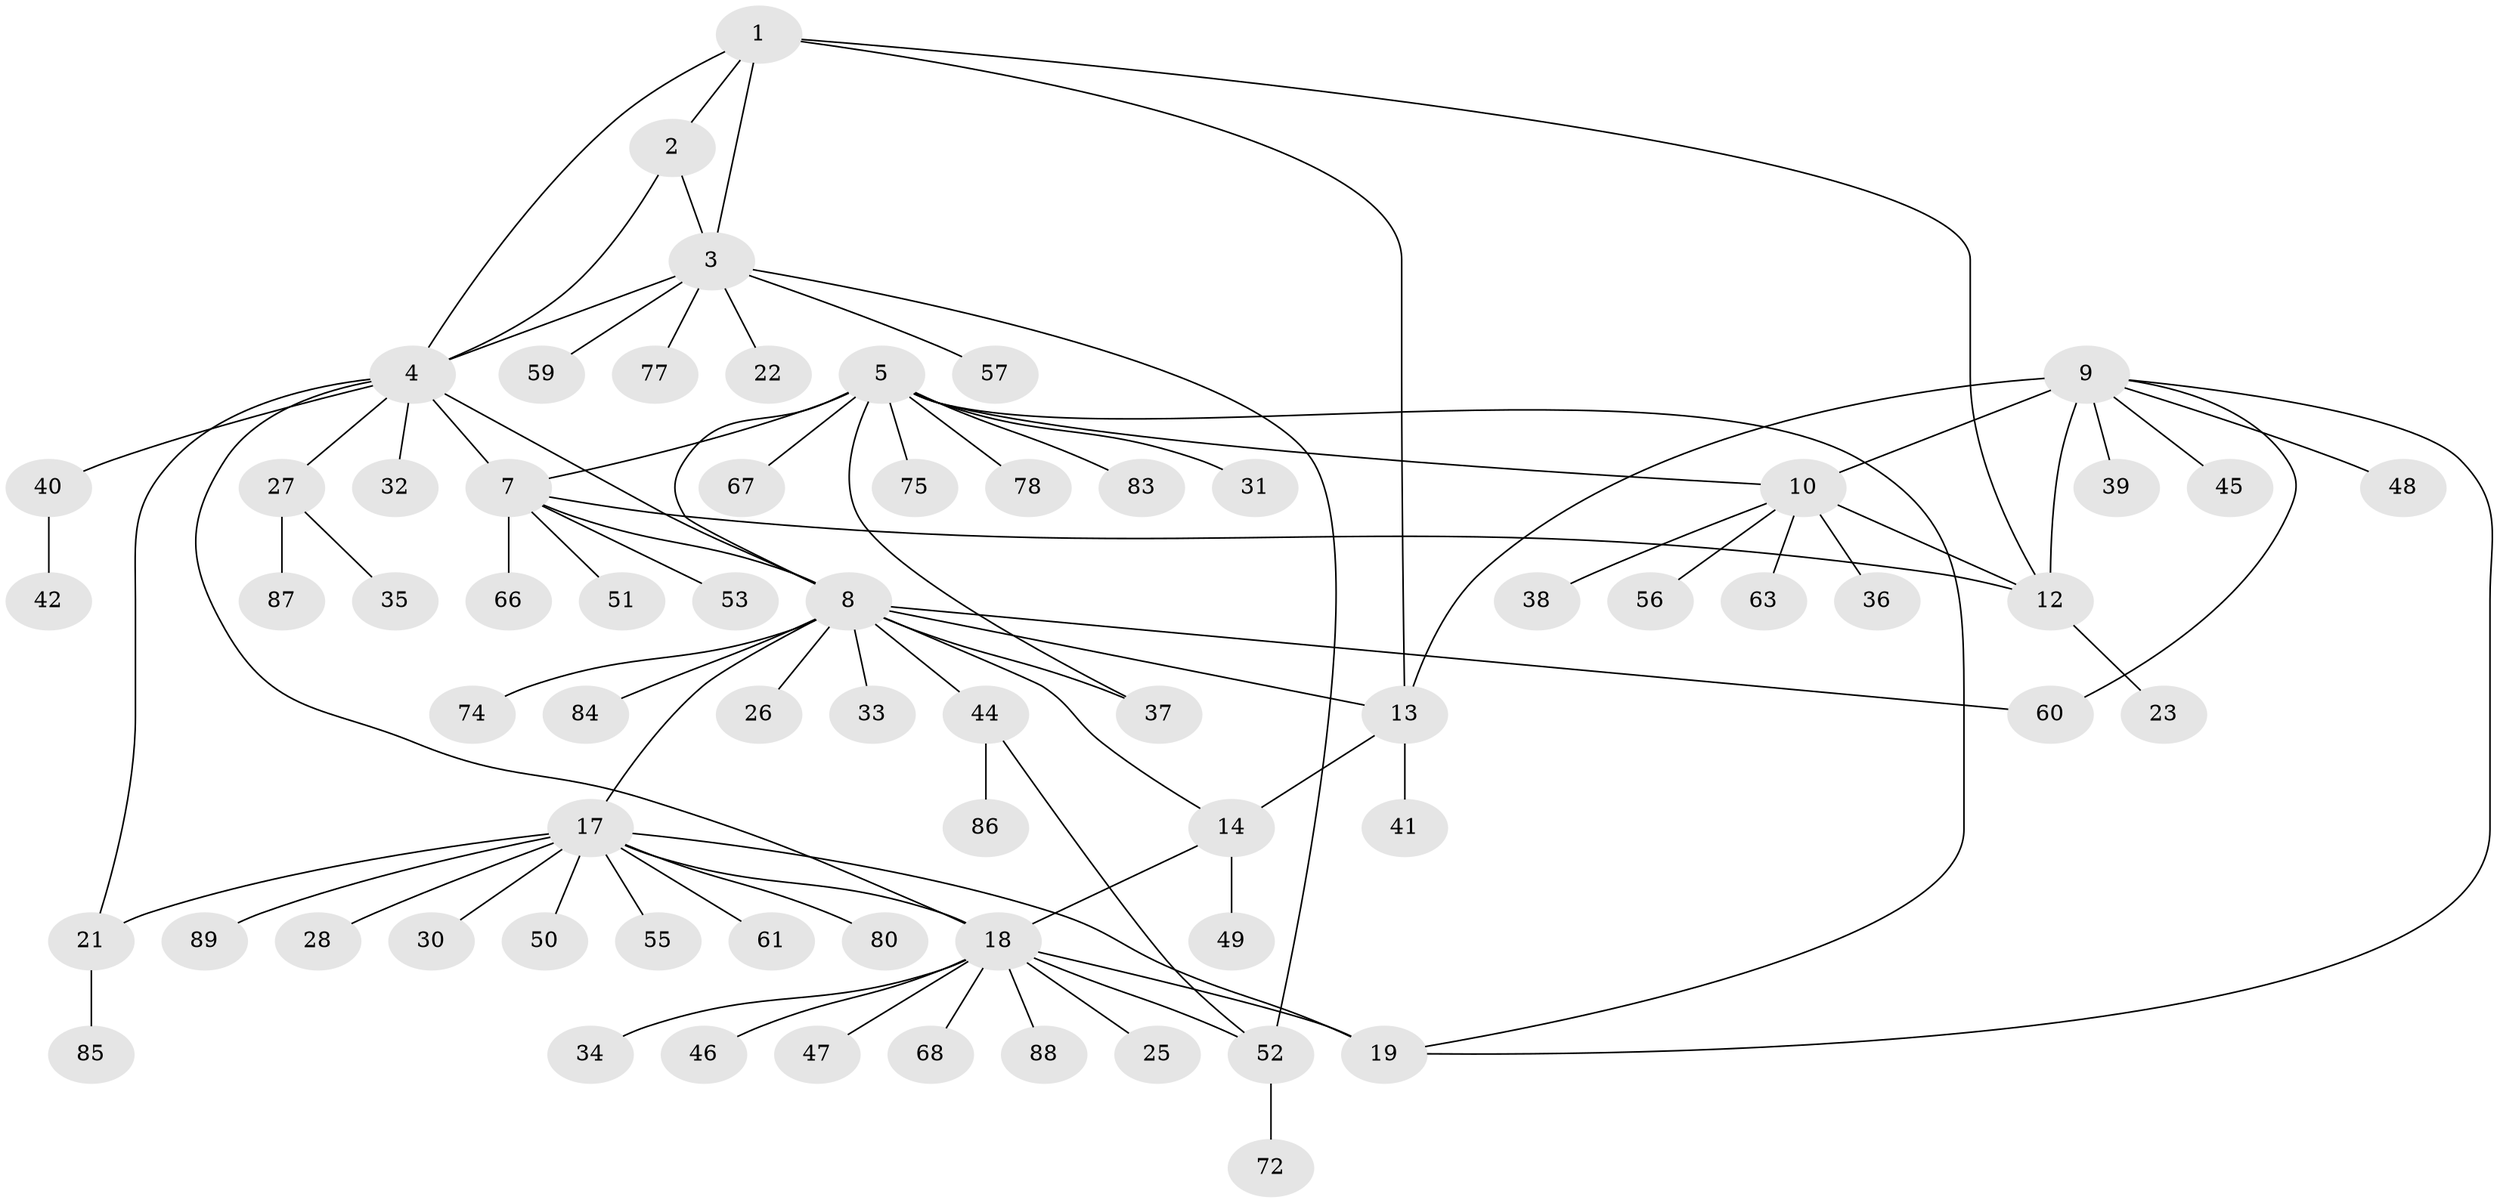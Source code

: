 // Generated by graph-tools (version 1.1) at 2025/24/03/03/25 07:24:16]
// undirected, 68 vertices, 88 edges
graph export_dot {
graph [start="1"]
  node [color=gray90,style=filled];
  1 [super="+62"];
  2;
  3 [super="+29"];
  4 [super="+82"];
  5 [super="+6"];
  7 [super="+24"];
  8 [super="+15"];
  9 [super="+11"];
  10 [super="+54"];
  12 [super="+81"];
  13 [super="+16"];
  14 [super="+58"];
  17 [super="+20"];
  18 [super="+73"];
  19;
  21 [super="+76"];
  22;
  23;
  25;
  26 [super="+79"];
  27 [super="+64"];
  28 [super="+43"];
  30;
  31;
  32;
  33;
  34;
  35;
  36 [super="+71"];
  37;
  38 [super="+69"];
  39;
  40;
  41;
  42;
  44 [super="+70"];
  45;
  46;
  47;
  48;
  49;
  50;
  51;
  52;
  53;
  55;
  56;
  57 [super="+65"];
  59;
  60;
  61;
  63;
  66;
  67;
  68;
  72;
  74;
  75;
  77;
  78;
  80;
  83;
  84;
  85;
  86;
  87;
  88;
  89;
  1 -- 2;
  1 -- 3;
  1 -- 4;
  1 -- 12;
  1 -- 13;
  2 -- 3;
  2 -- 4;
  3 -- 4;
  3 -- 22;
  3 -- 52;
  3 -- 57;
  3 -- 59;
  3 -- 77;
  4 -- 7;
  4 -- 18;
  4 -- 27;
  4 -- 32;
  4 -- 40;
  4 -- 8;
  4 -- 21;
  5 -- 7 [weight=2];
  5 -- 8 [weight=2];
  5 -- 19;
  5 -- 83;
  5 -- 67;
  5 -- 37;
  5 -- 10;
  5 -- 75;
  5 -- 78;
  5 -- 31;
  7 -- 8;
  7 -- 51;
  7 -- 53;
  7 -- 66;
  7 -- 12;
  8 -- 33;
  8 -- 37;
  8 -- 74;
  8 -- 44;
  8 -- 13 [weight=2];
  8 -- 14;
  8 -- 17;
  8 -- 84;
  8 -- 26;
  8 -- 60;
  9 -- 10 [weight=2];
  9 -- 12 [weight=2];
  9 -- 39;
  9 -- 45;
  9 -- 13;
  9 -- 48;
  9 -- 19;
  9 -- 60;
  10 -- 12;
  10 -- 36;
  10 -- 38;
  10 -- 56;
  10 -- 63;
  12 -- 23;
  13 -- 14 [weight=2];
  13 -- 41;
  14 -- 49;
  14 -- 18;
  17 -- 18 [weight=2];
  17 -- 19 [weight=2];
  17 -- 21;
  17 -- 89;
  17 -- 80;
  17 -- 50;
  17 -- 55;
  17 -- 28;
  17 -- 61;
  17 -- 30;
  18 -- 19;
  18 -- 25;
  18 -- 34;
  18 -- 46;
  18 -- 47;
  18 -- 52;
  18 -- 68;
  18 -- 88;
  21 -- 85;
  27 -- 35;
  27 -- 87;
  40 -- 42;
  44 -- 86;
  44 -- 52;
  52 -- 72;
}
